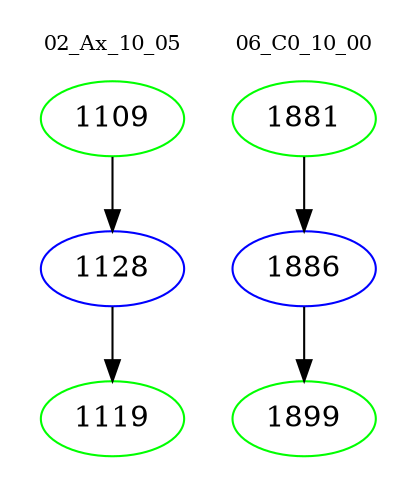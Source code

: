 digraph{
subgraph cluster_0 {
color = white
label = "02_Ax_10_05";
fontsize=10;
T0_1109 [label="1109", color="green"]
T0_1109 -> T0_1128 [color="black"]
T0_1128 [label="1128", color="blue"]
T0_1128 -> T0_1119 [color="black"]
T0_1119 [label="1119", color="green"]
}
subgraph cluster_1 {
color = white
label = "06_C0_10_00";
fontsize=10;
T1_1881 [label="1881", color="green"]
T1_1881 -> T1_1886 [color="black"]
T1_1886 [label="1886", color="blue"]
T1_1886 -> T1_1899 [color="black"]
T1_1899 [label="1899", color="green"]
}
}
